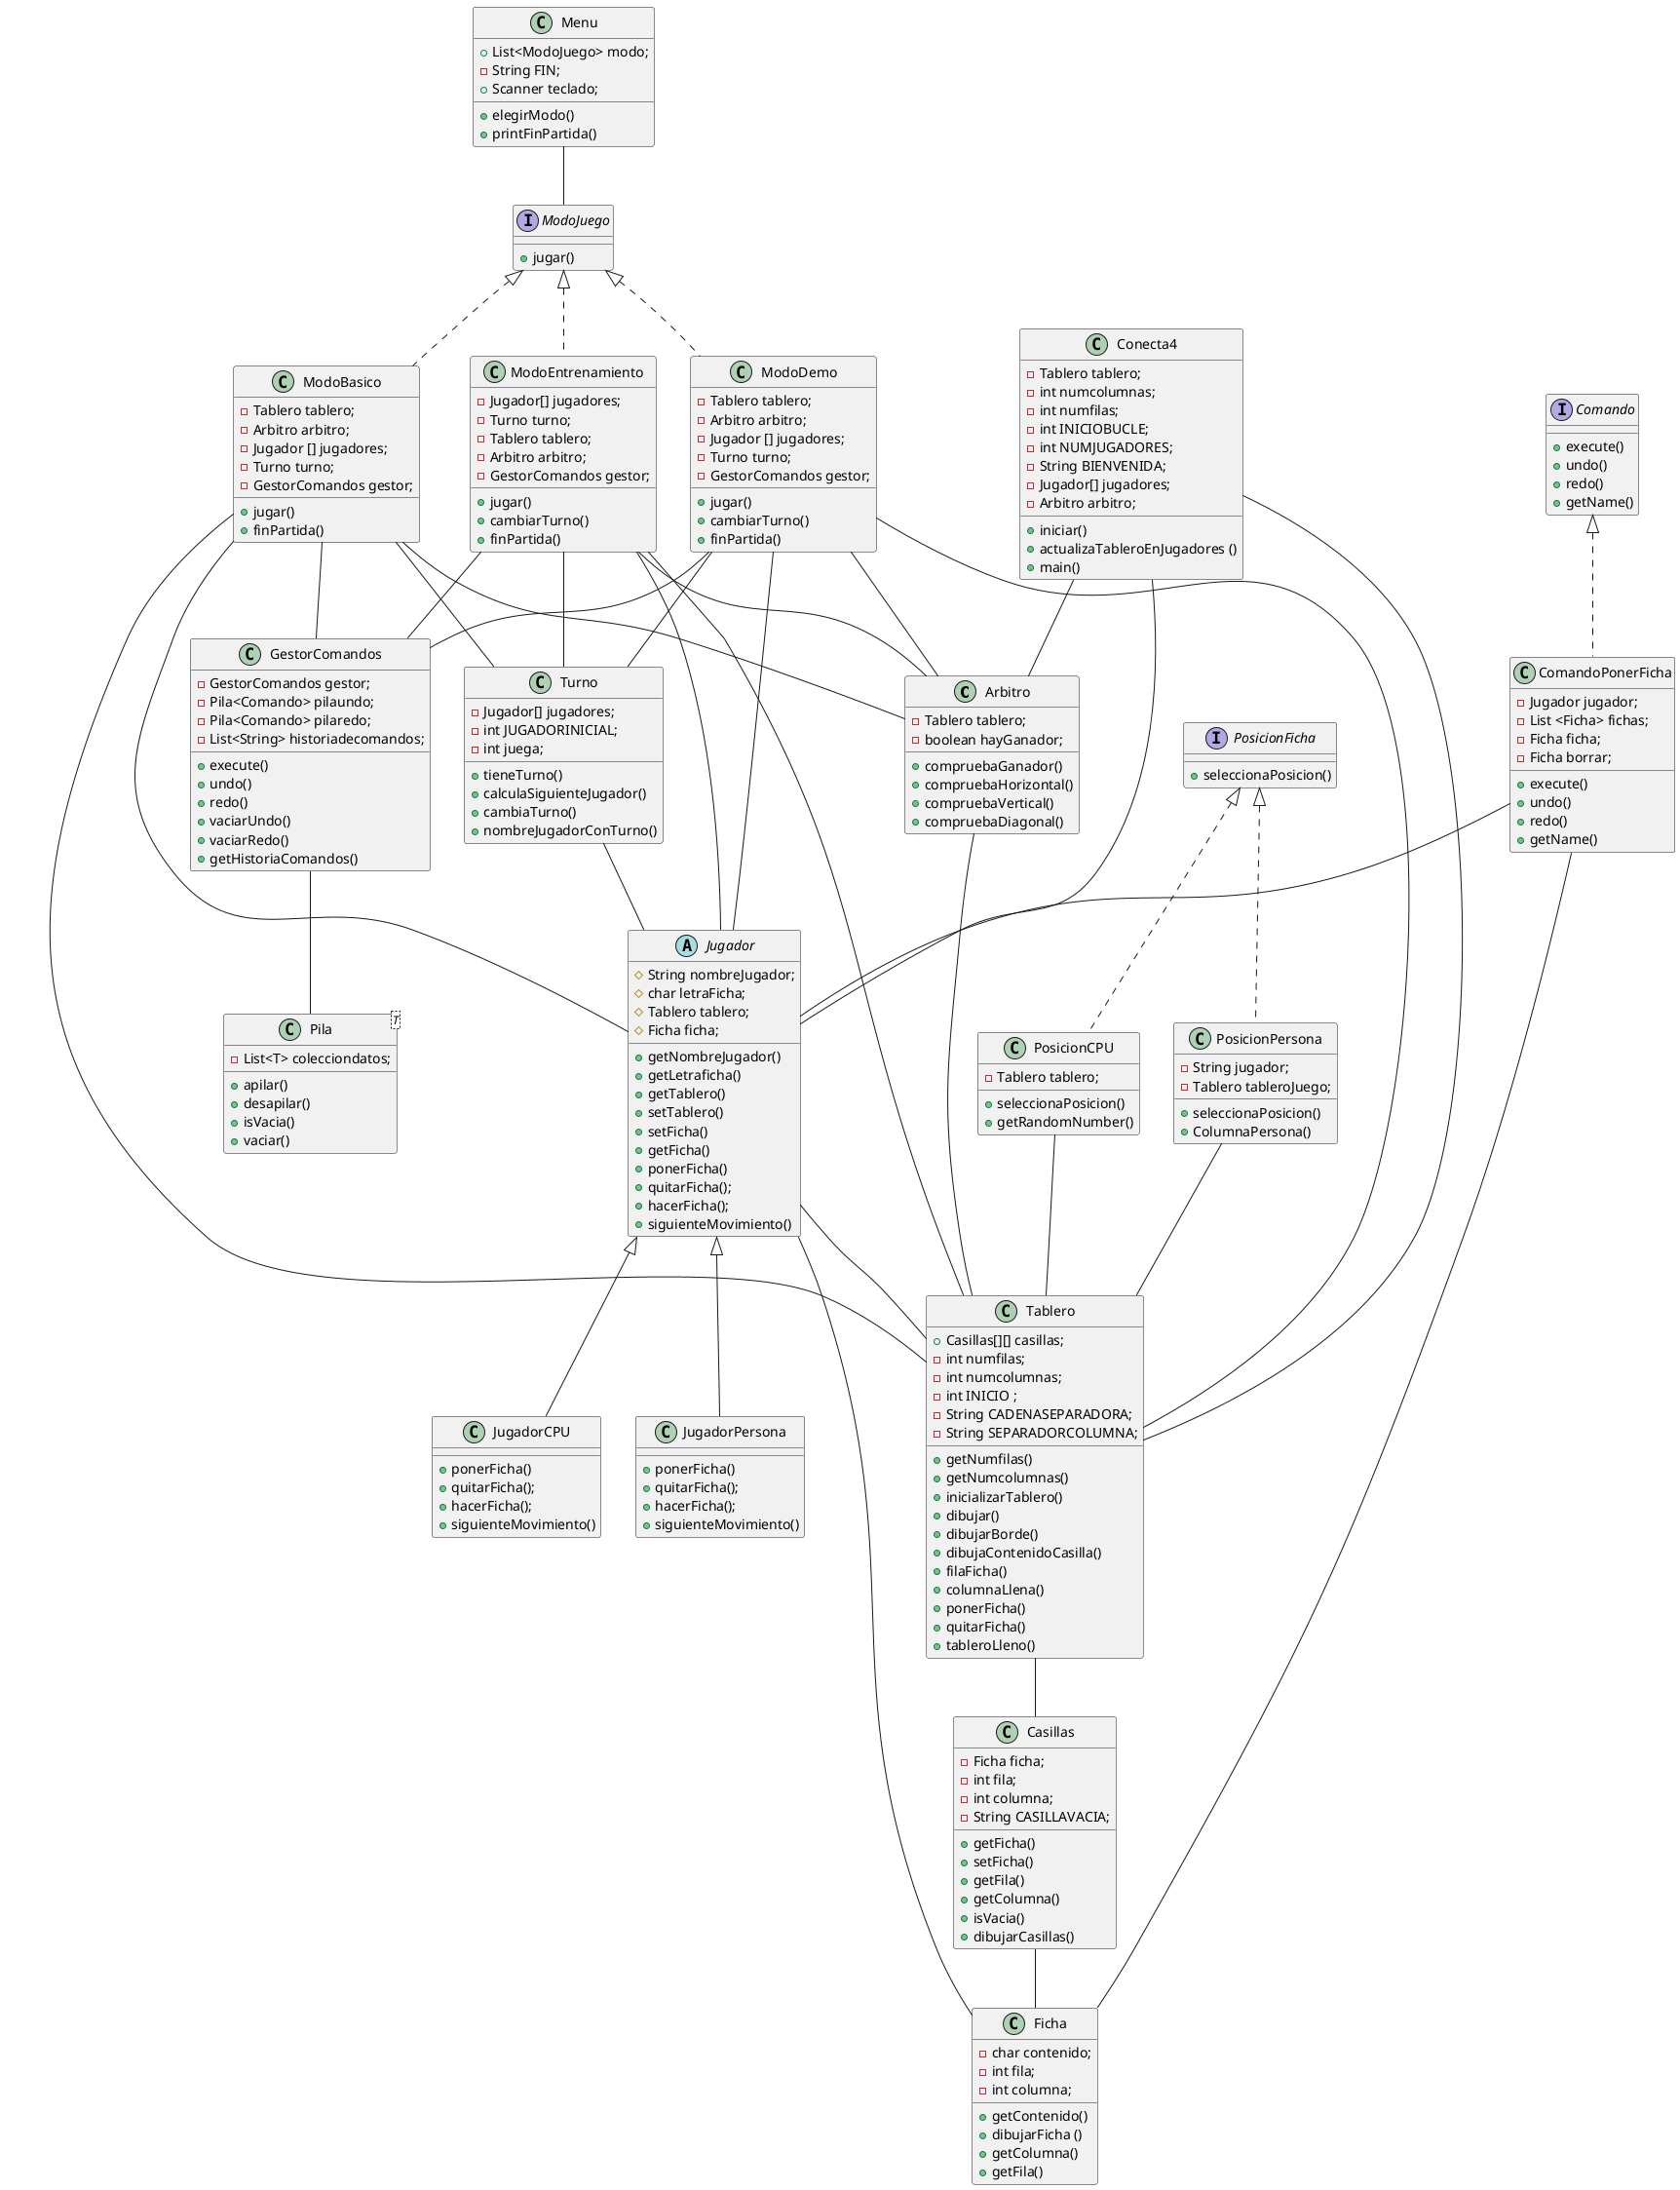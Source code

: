 @startuml
class Arbitro{
-Tablero tablero;
-boolean hayGanador;

+compruebaGanador()
+compruebaHorizontal()
+compruebaVertical()
+compruebaDiagonal()
}

class Casillas{
-Ficha ficha;
-int fila;
-int columna;
-String CASILLAVACIA;

+getFicha()
+setFicha()
+getFila()
+getColumna()
+isVacia()
+dibujarCasillas()
}

interface Comando {
+execute()
+undo()
+redo()
+getName()
}

class ComandoPonerFicha implements Comando{
- Jugador jugador;
-List <Ficha> fichas;
-Ficha ficha;
-Ficha borrar;
+execute()
+undo()
+redo()
+getName()
}

class GestorComandos {
- GestorComandos gestor;
- Pila<Comando> pilaundo;
- Pila<Comando> pilaredo;
- List<String> historiadecomandos;
+execute()
+undo()
+redo()
+vaciarUndo()
+vaciarRedo()
+getHistoriaComandos()
}

class Pila <T>{
-List<T> colecciondatos;
+apilar()
+desapilar()
+isVacia()
+vaciar()
}

class Ficha {
- char contenido;
- int fila;
- int columna;

+getContenido()
+dibujarFicha ()
+getColumna()
+getFila()
}

abstract class Jugador {
# String nombreJugador;
# char letraFicha;
# Tablero tablero;
# Ficha ficha;

+getNombreJugador()
+getLetraficha()
+getTablero()
+setTablero()
+setFicha()
+getFicha()
+ponerFicha()
+quitarFicha();
+hacerFicha();
+siguienteMovimiento()
}

class JugadorCPU extends Jugador{
+ponerFicha()
+quitarFicha();
+hacerFicha();
+siguienteMovimiento()
}

class JugadorPersona extends Jugador{
+ponerFicha()
+quitarFicha();
+hacerFicha();
+siguienteMovimiento()
}

class Menu{
+ List<ModoJuego> modo;
- String FIN;
+Scanner teclado;

+elegirModo()
+printFinPartida()
}

interface  ModoJuego{
+jugar()
}

class ModoBasico implements ModoJuego{
- Tablero tablero;
- Arbitro arbitro;
- Jugador [] jugadores;
- Turno turno;
-GestorComandos gestor;

+jugar()
+finPartida()
}

class ModoDemo implements ModoJuego{
- Tablero tablero;
- Arbitro arbitro;
- Jugador [] jugadores;
- Turno turno;
-GestorComandos gestor;

+jugar()
+cambiarTurno()
+finPartida()
}

class ModoEntrenamiento  implements ModoJuego{
- Jugador[] jugadores;
-  Turno turno;
- Tablero tablero;
- Arbitro arbitro;
-GestorComandos gestor;

+jugar()
+cambiarTurno()
+finPartida()
}

interface  PosicionFicha{
+seleccionaPosicion()
}

class PosicionCPU implements PosicionFicha{
- Tablero tablero;

+seleccionaPosicion()
+getRandomNumber()
}

class PosicionPersona   implements PosicionFicha{
- String jugador;
- Tablero tableroJuego;

+seleccionaPosicion()
+ColumnaPersona()
}

class Tablero{
+ Casillas[][] casillas;
- int numfilas;
- int numcolumnas;
- int INICIO ;
- String CADENASEPARADORA;
- String SEPARADORCOLUMNA;

+getNumfilas()
+getNumcolumnas()
+inicializarTablero()
+dibujar()
+dibujarBorde()
+dibujaContenidoCasilla()
+filaFicha()
+columnaLlena()
+ponerFicha()
+quitarFicha()
+tableroLleno()
}

class Turno{
- Jugador[] jugadores;
- int JUGADORINICIAL;
- int juega;

+tieneTurno()
+calculaSiguienteJugador()
+cambiaTurno()
+nombreJugadorConTurno()
}

class Conecta4 {
- Tablero tablero;
- int numcolumnas;
- int numfilas;
- int INICIOBUCLE;
- int NUMJUGADORES;
- String BIENVENIDA;
-  Jugador[] jugadores;
- Arbitro arbitro;

+iniciar()
+actualizaTableroEnJugadores ()
+main()
}


Arbitro--Tablero

Casillas -- Ficha

ComandoPonerFicha -- Jugador
ComandoPonerFicha -- Ficha
GestorComandos -- Pila

Jugador -- Tablero
Jugador -- Ficha

Menu -- ModoJuego

ModoBasico -- Tablero
ModoBasico -- Arbitro
ModoBasico -- Jugador
ModoBasico -- GestorComandos
ModoBasico -- Turno

ModoDemo -- Tablero
ModoDemo -- Arbitro
ModoDemo -- Jugador
ModoDemo -- GestorComandos
ModoDemo -- Turno

ModoEntrenamiento -- Tablero
ModoEntrenamiento -- Arbitro
ModoEntrenamiento -- Jugador
ModoEntrenamiento -- GestorComandos
ModoEntrenamiento -- Turno

PosicionPersona -- Tablero

PosicionCPU -- Tablero

Tablero --Casillas

Turno--Jugador

Conecta4--Tablero
Conecta4--Jugador
Conecta4--Arbitro

@enduml